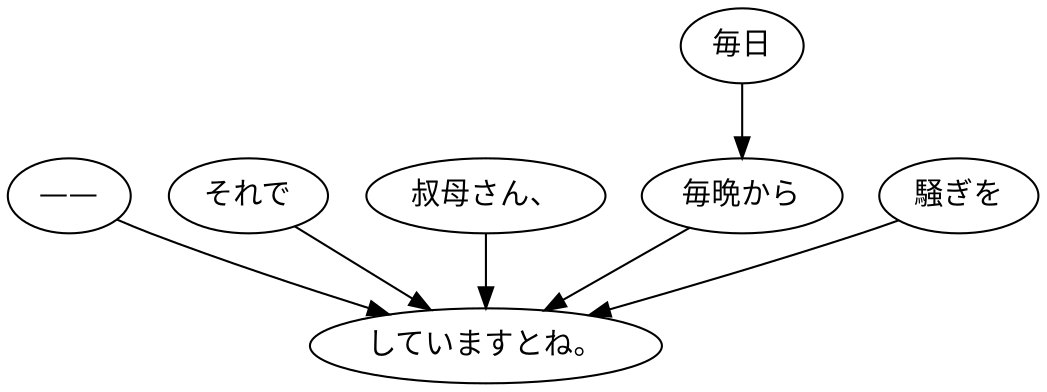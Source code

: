 digraph graph6912 {
	node0 [label="——"];
	node1 [label="それで"];
	node2 [label="叔母さん、"];
	node3 [label="毎日"];
	node4 [label="毎晩から"];
	node5 [label="騒ぎを"];
	node6 [label="していますとね。"];
	node0 -> node6;
	node1 -> node6;
	node2 -> node6;
	node3 -> node4;
	node4 -> node6;
	node5 -> node6;
}
